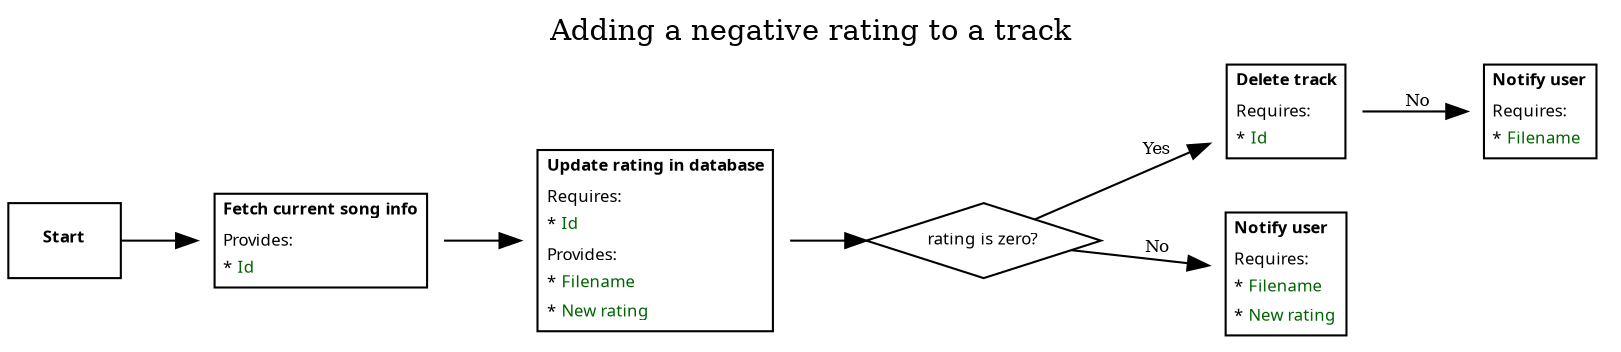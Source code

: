 digraph {
    label="Adding a negative rating to a track";
    labelloc=t;

    rankdir=LR;
    node [ shape=plaintext fontname="Sans serif" fontsize="8" ];

    start [ shape=box label=< <b>Start</b> > ];

    fetch_current [ label=<
        <table border="1" cellborder="0" cellspacing="1">
            <tr><td align="left"><b>Fetch current song info</b></td></tr>
            <tr><td align="left">Provides:</td></tr>
            <tr><td align="left">* <font color="darkgreen">Id</font></td></tr>
        </table>
    > ];
    start -> fetch_current [ ];

    update_rating [ label=<
        <table border="1" cellborder="0" cellspacing="1">
            <tr><td align="left"><b>Update rating in database</b></td></tr>
            <tr><td align="left">Requires:</td></tr>
            <tr><td align="left">* <font color="darkgreen">Id</font></td></tr>
            <tr><td align="left">Provides:</td></tr>
            <tr><td align="left">* <font color="darkgreen">Filename</font></td></tr>
            <tr><td align="left">* <font color="darkgreen">New rating</font></td></tr>
        </table>
    > ];
    fetch_current -> update_rating [ ];

    rating_is_zero [ shape=diamond label="rating is zero?" ];
    update_rating -> rating_is_zero [ ];

    delete_track [ label=<
        <table border="1" cellborder="0" cellspacing="1">
            <tr><td align="left"><b>Delete track</b></td></tr>
            <tr><td align="left">Requires:</td></tr>
            <tr><td align="left">* <font color="darkgreen">Id</font></td></tr>
        </table>
    > ];
    rating_is_zero -> delete_track [ fontsize=8 label=" Yes" ];

    notify_user [ label=<
        <table border="1" cellborder="0" cellspacing="1">
            <tr><td align="left"><b>Notify user</b></td></tr>
            <tr><td align="left">Requires:</td></tr>
            <tr><td align="left">* <font color="darkgreen">Filename</font></td></tr>
            <tr><td align="lefT">* <font color="darkgreen">New rating</font></td></tr>
        </table>
    > ];
    rating_is_zero -> notify_user [ fontsize=8 label=" No" ];

    notify_track_delete [ label=<
        <table border="1" cellborder="0" cellspacing="1">
            <tr><td align="left"><b>Notify user</b></td></tr>
            <tr><td align="left">Requires:</td></tr>
            <tr><td align="left">* <font color="darkgreen">Filename</font></td></tr>
        </table>
    > ];
    delete_track -> notify_track_delete [ fontsize=8 label=" No" ];
}